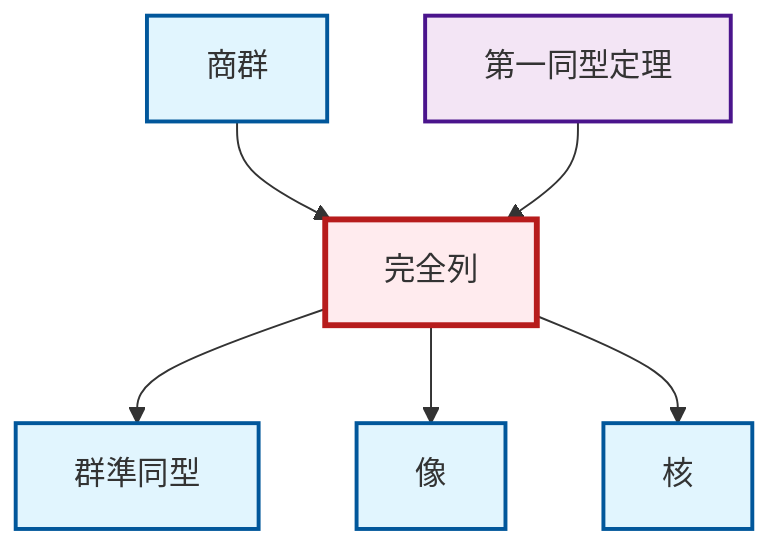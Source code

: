 graph TD
    classDef definition fill:#e1f5fe,stroke:#01579b,stroke-width:2px
    classDef theorem fill:#f3e5f5,stroke:#4a148c,stroke-width:2px
    classDef axiom fill:#fff3e0,stroke:#e65100,stroke-width:2px
    classDef example fill:#e8f5e9,stroke:#1b5e20,stroke-width:2px
    classDef current fill:#ffebee,stroke:#b71c1c,stroke-width:3px
    def-homomorphism["群準同型"]:::definition
    def-exact-sequence["完全列"]:::definition
    def-kernel["核"]:::definition
    def-image["像"]:::definition
    def-quotient-group["商群"]:::definition
    thm-first-isomorphism["第一同型定理"]:::theorem
    def-exact-sequence --> def-homomorphism
    def-exact-sequence --> def-image
    def-quotient-group --> def-exact-sequence
    def-exact-sequence --> def-kernel
    thm-first-isomorphism --> def-exact-sequence
    class def-exact-sequence current